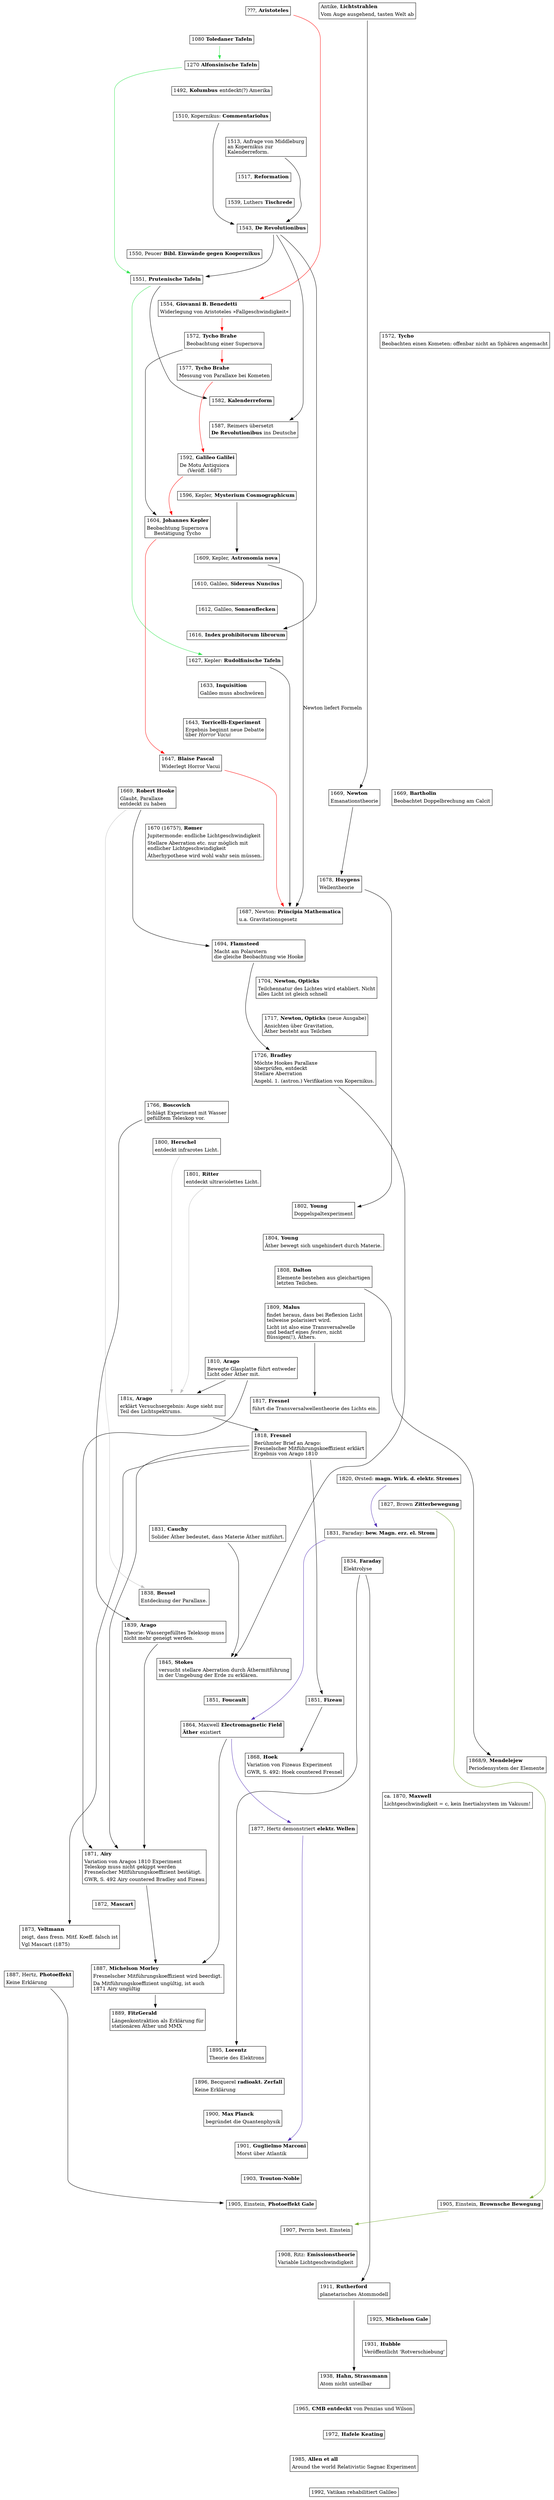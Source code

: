 digraph A {

  node [shape=plaintext];

   j_Aristoteles [ //_{
     label = <
       <table border="1" cellborder="0">
       <tr><td align="left">???, <b>Aristoteles</b></td></tr>
       </table>
     >
   ]; //_}

   j_antike_lichtstrahlen [ //_{
     label = <
       <table border="1" cellborder="0">
       <tr><td align="left">Antike, <b>Lichtstrahlen</b></td></tr>
       <tr><td align="left">Vom Auge ausgehend, tasten Welt ab</td></tr>
       </table>
     >
   ]; //_}

   {rank=same j_Aristoteles j_antike_lichtstrahlen}

   j_1080_Toledaner_Tafeln [ //_{
     label = <
       <table border="1" cellborder="0">
       <tr><td align="left">1080 <b>Toledaner Tafeln</b></td></tr>
       </table>
     >
   ]; //_}

   j_1270_Alfonsinische_Tafeln [ //_{
     label = <
       <table border="1" cellborder="0">
       <tr><td align="left">1270 <b>Alfonsinische Tafeln</b></td></tr>
       </table>
     >
   ]; //_}

   j_1492_Kolumbus [ //_{
     label = <
       <table border="1" cellborder="0">
       <tr><td align="left">1492, <b>Kolumbus</b> entdeckt(?) Amerika</td></tr>
       </table>
     >
   ] //_}

 //_{ 15xx

   j_1510_Commentariolus [ //_{
     label = <
       <table border="1" cellborder="0">
       <tr><td align="left">1510, Kopernikus: <b>Commentariolus</b></td></tr>
       </table>
     >
   ]; //_}

   j_1513_Middelburg [ //_{
     label = <
       <table border="1" cellborder="0">
       <tr><td align="left">1513, Anfrage von Middleburg<br align="left"/>an Kopernikus zur<br align="left"/>Kalenderreform.<br align="left"/></td></tr>
       </table>
     >
   ]; //_}
   
   j_1517_Reformation [ //_{
     label = <
       <table border="1" cellborder="0">
       <tr><td align="left">1517, <b>Reformation</b></td></tr>
       </table>
     >
   ]; //_}

   j_1539_luther [ //_{
     label = <
       <table border="1" cellborder="0">
       <tr><td align="left">1539, Luthers <b>Tischrede</b></td></tr>
       </table>
     >
   ]; //_}

   j_1543_De_Revolutionibus [ //_{
     label = <
       <table border="1" cellborder="0">
       <tr><td align="left">1543, <b>De Revolutionibus</b></td></tr>
       </table>
     >
   ];
   j_1513_Middelburg -> j_1543_De_Revolutionibus;
   j_1510_Commentariolus -> j_1543_De_Revolutionibus;
 //_}

   j_1550_Peucer [ //_{
     label = <
       <table border="1" cellborder="0">
       <tr><td align="left">1550, Peucer <b>Bibl. Einwände gegen Koopernikus</b></td></tr>
       </table>
     >
   ]; //_}

   j_1551_Prutenische_Tafeln [ //_{
     label = <
       <table border="1" cellborder="0">
       <tr><td align="left">1551, <b>Prutenische Tafeln</b></td></tr>
       </table>
     >
   ];
   j_1543_De_Revolutionibus -> j_1551_Prutenische_Tafeln;
 //_}

   j_1554_Benedetti [ //_{
     label = <
       <table border="1" cellborder="0">
       <tr><td align="left">1554, <b>Giovanni B. Benedetti</b></td></tr>
       <tr><td align="left">Widerlegung von Aristoteles »Fallgeschwindigkeit«</td></tr>
       </table>
     >
   ]; //_}

 //_{ 1572
   j_1572_Tycho [ //_{
     label = <
       <table border="1" cellborder="0">
       <tr><td align="left">1572, <b>Tycho</b></td></tr>
       <tr><td align="left">Beobachten einen Kometen: offenbar nicht an Sphären angemacht</td></tr>
       </table>
      >
   ]; //_}

   j_1572_Brahe [ //_{
     label = <
       <table border="1" cellborder="0">
       <tr><td align="left">1572, <b>Tycho Brahe</b></td></tr>
       <tr><td align="left">Beobachtung einer Supernova</td></tr>
       </table>
     >
   ]; //_}

   {rank=same j_1572_Tycho j_1572_Brahe}
 //_}

   j_1577_Brahe [ //_{
     label = <
       <table border="1" cellborder="0">
       <tr><td align="left">1577, <b>Tycho Brahe</b></td></tr>
       <tr><td align="left">Messung von Parallaxe bei Kometen</td></tr>
       </table>
     >
   ]; //_}

   j_1582_Kalenderreform [ //_{
     label = <
       <table border="1" cellborder="0">
       <tr><td align="left">1582, <b>Kalenderreform</b></td></tr>
       </table>
     >
   ];
   j_1551_Prutenische_Tafeln -> j_1582_Kalenderreform;
 //_}

   j_1587_Reimers [ //_{
     label = <
       <table border="1" cellborder="0">
       <tr><td align="left">1587, Reimers übersetzt</td></tr>
       <tr><td align="left"><b>De Revolutionibus</b> ins Deutsche</td></tr>
       </table>
     >
   ];
   j_1543_De_Revolutionibus -> j_1587_Reimers;
 //_}

   j_1592_De_Motu [ //_{
     label = <
       <table border="1" cellborder="0">
       <tr><td align="left">1592, <b>Galileo Galilei</b></td></tr>
       <tr><td align="left">De Motu Antiquiora<br align="left"/>(Veröff. 1687)</td></tr>
       </table>
     >
   ]; //_}

   j_1596_Mysterium_Cosmographicum [ //_{
     label = <
       <table border="1" cellborder="0">
       <tr><td align="left">1596, Kepler, <b>Mysterium Cosmographicum</b></td></tr>
       </table>
     >
   ]; //_}

 //_}

 //_{ 16xx

   j_1604_Kepler [ //_{
     label = <
       <table border="1" cellborder="0">
       <tr><td align="left">1604, <b>Johannes Kepler</b></td></tr>
       <tr><td align="left">Beobachtung Supernova<br align="left"/>Bestätigung Tycho</td></tr>
       </table>
     >
   ];
   j_1572_Brahe -> j_1604_Kepler;
   //_}

   j_1609_Astronomia_nova [ //_{
     label = <
       <table border="1" cellborder="0">
       <tr><td align="left">1609, Kepler, <b>Astronomia nova</b></td></tr>
       </table>
     >
   ];
   j_1596_Mysterium_Cosmographicum -> j_1609_Astronomia_nova;
 //_}

   j_1610_sidereus_nuncius [ //_{
     label = <
       <table border="1" cellborder="0">
       <tr><td align="left">1610, Galileo, <b>Sidereus Nuncius</b></td></tr>
       </table>
     >
   ]; //_}

   j_1612_sonnenflecken [ //_{
     label = <
       <table border="1" cellborder="0">
       <tr><td align="left">1612, Galileo, <b>Sonnenflecken</b></td></tr>
       </table>
     >
   ]; //_}

   j_1616_index [ //_{
     label = <
       <table border="1" cellborder="0">
       <tr><td align="left">1616, <b>Index prohibitorum librorum</b></td></tr>
       </table>
     >
   ];
   j_1543_De_Revolutionibus -> j_1616_index;
 //_}

   j_1627_Rudolfinische_Tafeln [ //_{
     label = <
       <table border="1" cellborder="0">
       <tr><td align="left">1627, Kepler: <b>Rudolfinische Tafeln</b></td></tr>
       </table>
     >
   ];
   j_1080_Toledaner_Tafeln -> j_1270_Alfonsinische_Tafeln -> j_1551_Prutenische_Tafeln -> j_1627_Rudolfinische_Tafeln [color="#33e651"]; /* Ephemeriden */
 //_}

   j_1633_Inquisition [ //_{
     label = <
       <table border="1" cellborder="0">
       <tr><td align="left">1633, <b>Inquisition</b></td></tr>
       <tr><td align="left">Galileo muss abschwören</td></tr>
       </table>
     >
   ]; //_}

   j_1643_Torricelli [ //_{
     label = <
       <table border="1" cellborder="0">
       <tr><td align="left">1643, <b>Torricelli-Experiment</b></td></tr>
       <tr><td align="left">Ergebnis beginnt neue Debatte<br align="left"/>über <i>Horror Vacui</i><br align="left"/></td></tr>
       </table>
     >
   ]; //_}

   j_1647_Pascal [ //_{
     label = <
       <table border="1" cellborder="0">
       <tr><td align="left">1647, <b>Blaise Pascal</b></td></tr>
       <tr><td align="left">Widerlegt Horror Vacui</td></tr>
       </table>
     >
   ]; //_}

   //_{ 1699
   j_1669_Hooke [ //_{
     label = <
       <table border="1" cellborder="0">
       <tr><td align="left">1669, <b>Robert Hooke</b></td></tr>
       <tr><td align="left">Glaubt, Parallaxe<br align="left"/>entdeckt zu haben</td></tr>
       </table>
     >
   ]; //_}

   j_1669_Bartholin [ //_{
     label = <
       <table border="1" cellborder="0">
       <tr><td align="left">1669, <b>Bartholin</b></td></tr>
       <tr><td align="left">Beobachtet Doppelbrechung am Calcit</td></tr>
       </table>
     >
   ]; //_}

   j_1669_Newton [ //_{
     label = <
       <table border="1" cellborder="0">
       <tr><td align="left">1669, <b>Newton</b></td></tr>
       <tr><td align="left">Emanationstheorie</td></tr>
       </table>
     >
   ]; //_}
   {rank=same j_1669_Hooke j_1669_Newton j_1669_Bartholin}
 //_}

   j_1670_Roemer [ //_{
     label = <
       <table border="1" cellborder="0">
       <tr><td align="left">1670 (1675?), <b>Rømer</b></td></tr>
       <tr><td align="left">Jupitermonde: endliche Lichtgeschwindigkeit</td></tr>
       <tr><td align="left">Stellare Aberration etc. nur möglich mit<br align="left"/>endlicher Lichtgeschwindigkeit<br align="left"/></td></tr>
       <tr><td align="left">Ätherhypothese wird wohl wahr sein müssen.</td></tr>
       </table>
     >
   ]; //_}

   j_1678_Huygens [ //_{
     label = <
       <table border="1" cellborder="0">
       <tr><td align="left">1678, <b>Huygens</b></td></tr>
       <tr><td align="left">Wellentheorie</td></tr>
       </table>
     >
   ]; //_}

   j_1687_Newton [ //_{
     label = <
       <table border="1" cellborder="0">
       <tr><td align="left">1687, Newton: <b>Principia Mathematica</b></td></tr>
       <tr><td align="left">u.a. Gravitationsgesetz</td></tr>
       </table>
     >
   ];
   j_1609_Astronomia_nova -> j_1687_Newton [ label="Newton liefert Formeln" lblstyle="above, sloped"];
   j_1627_Rudolfinische_Tafeln -> j_1687_Newton; //_}

   j_1694_Flamsteed [ //_{
     label = <
       <table border="1" cellborder="0">
       <tr><td align="left">1694, <b>Flamsteed</b></td></tr>
       <tr><td align="left">Macht am Polarstern<br align="left"/>die gleiche Beobachtung wie Hooke<br align="left"/></td></tr>
       </table>
     >
   ]; //_}

 //_}

 //_{ 17xx

   j_1704_Newton [ //_{
     label = <
       <table border="1" cellborder="0">
       <tr><td align="left">1704, <b>Newton, Opticks</b></td></tr>
       <tr><td align="left">Teilchennatur des Lichtes wird etabliert. Nicht<br align="left"/>alles Licht ist gleich schnell<br align="left"/></td></tr>
       </table>
     >
   ]; //_}

   j_1717_Newton [ //_{
     label = <
       <table border="1" cellborder="0">
       <tr><td align="left">1717, <b>Newton, Opticks</b> (neue Ausgabe)</td></tr>
       <tr><td align="left">Ansichten über Gravitation,<br align="left"/>Äther besteht aus Teilchen<br align="left"/></td></tr>
       </table>
     >
   ]; //_}

   j_1726_Bradley [ //_{
     label = <
       <table border="1" cellborder="0">
       <tr><td align="left">1726, <b>Bradley</b></td></tr>
       <tr><td align="left">Möchte Hookes Parallaxe<br align="left"/>überprüfen, entdeckt<br align="left"/>Stellare Aberration<br align="left"/></td></tr>
       <tr><td align="left">Angebl. 1. (astron.) Verifikation von Kopernikus.</td></tr>
       </table>
     >
   ]; //_}

   j_1766_Boscovitch [ //_{
     label = <
       <table border="1" cellborder="0">
       <tr><td align="left">1766, <b>Boscovich</b></td></tr>
       <tr><td align="left">Schlägt Experiment mit Wasser<br align="left"/>gefülltem Teleskop vor.<br align="left"/></td></tr>
       </table>
     >
   ]; //_}

   j_1800_Herschel [ //_{
     label = <
       <table border="1" cellborder="0">
       <tr><td align="left">1800, <b>Herschel</b></td></tr>
       <tr><td align="left">entdeckt infrarotes Licht.</td></tr>
       </table>
     >
   ]; //_}
 //_}

 //_{ 18xx
 //_{ 1800-
   j_1801_Ritter [ //_{
     label = <
       <table border="1" cellborder="0">
       <tr><td align="left">1801, <b>Ritter</b></td></tr>
       <tr><td align="left">entdeckt ultraviolettes Licht.</td></tr>
       </table>
     >
   ]; //_}

   j_1802_Young [ //_{
     label = <
       <table border="1" cellborder="0">
       <tr><td align="left">1802, <b>Young</b></td></tr>
       <tr><td align="left">Doppelspaltexperiment</td></tr>
       </table>
     >
   ]; //_}

   j_antike_lichtstrahlen -> j_1669_Newton -> j_1678_Huygens -> j_1802_Young; /* Natur des Lichts */

   j_1804_Young [ //_{
     label = <
       <table border="1" cellborder="0">
       <tr><td align="left">1804, <b>Young</b></td></tr>
       <tr><td align="left">Äther bewegt sich ungehindert durch Materie.</td></tr>
       </table>
     >
   ]; //_}

   j_1808_Dalton [ /*  2016-Mettenheim...pdf */ //_{
     label = <
       <table border="1" cellborder="0">
       <tr><td align="left">1808, <b>Dalton</b></td></tr> 
       <tr><td align="left">Elemente bestehen aus gleichartigen<br align="left"/>letzten Teilchen.<br align="left"/></td></tr> 
       </table>
     >
   ]; //_}

   j_1809_Malus [ //_{
     label = <
       <table border="1" cellborder="0">
       <tr><td align="left">1809, <b>Malus</b></td></tr>
       <tr><td align="left">findet heraus, dass bei Reflexion Licht<br align="left"/>teilweise polarisiert wird.<br align="left"/></td></tr>
       <tr><td align="left">Licht ist also eine Transversalwelle<br align="left"/>und bedarf eines <i>festen</i>, nicht<br align="left"/>flüssigen(!), Äthers.<br align="left"/></td></tr>
       </table>
     >
   ]; //_}

   j_1810_Arago [ //_{
     label = <
       <table border="1" cellborder="0">
       <tr><td align="left">1810, <b>Arago</b></td></tr>
       <tr><td align="left">Bewegte Glasplatte führt entweder<br align="left"/>Licht oder Äther mit.<br align="left"/></td></tr>
       </table>
     >
   ]; //_}

   j_181x_Arago [ //_{
     label = <
       <table border="1" cellborder="0">
       <tr><td align="left">181x, <b>Arago</b></td></tr>
       <tr><td align="left">erklärt Versuchsergebnis: Auge sieht nur<br align="left"/>Teil des Lichtspektrums.<br align="left"/></td></tr>
       </table>
     >
   ];
   j_1800_Herschel -> j_181x_Arago [color=grey];
   j_1801_Ritter   -> j_181x_Arago [color=grey];
   j_1810_Arago    -> j_181x_Arago; //_}

   j_1817_Fresnel [ //_{
     label = <
       <table border="1" cellborder="0">
       <tr><td align="left">1817, <b>Fresnel</b></td></tr>
       <tr><td align="left">führt die Transversalwellentheorie des Lichts ein.</td></tr>
       </table>
     >
   ]; //_}

   j_1818_Fresnel [ //_{
     label = <
       <table border="1" cellborder="0">
       <tr><td align="left">1818, <b>Fresnel</b></td></tr>
       <tr><td align="left">Berühmter Brief an Arago:<br align="left"/>Fresnelscher Mitführungskoeffizient erklärt<br align="left"/>Ergebnis von Arago 1810<br align="left"/></td></tr>
       </table>
     >
   ];
   j_181x_Arago -> j_1818_Fresnel; //_}

 //_}
 //_{ 1820-

   j_1820_Orsted [ //_{
     label = <
       <table border="1" cellborder="0">
       <tr><td align="left">1820, Ørsted: <b>magn. Wirk. d. elektr. Stromes</b></td></tr>
       </table>
     >
   ]; //_}

   j_1827_Brown [ //_{
     label = <
       <table border="1" cellborder="0">
       <tr><td align="left">1827, Brown <b>Zitterbewegung</b></td></tr>
       </table>
     >
   ]; //_}

   j_1831_Cauchy [ //_{
     label = <
       <table border="1" cellborder="0">
       <tr><td align="left">1831, <b>Cauchy</b></td></tr>
       <tr><td align="left">Solider Äther bedeutet, dass Materie Äther mitführt.</td></tr>
       </table>
     >
   ]; //_}

   j_1831_Faraday [ //_{
     label = <
       <table border="1" cellborder="0">
       <tr><td align="left">1831, Faraday: <b>bew. Magn. erz. el. Strom</b></td></tr>
       </table>
     >
   ]; //_}
   {rank=same j_1831_Faraday j_1831_Cauchy}

   j_1834_Faraday [ /*  2016-Mettenheim...pdf */ //_{
     label = <
       <table border="1" cellborder="0">
       <tr><td align="left">1834, <b>Faraday</b></td></tr> 
       <tr><td align="left">Elektrolyse</td></tr> 
       </table>
     >
   ]; //_}

   j_1838_Bessel [ //_{
     label = <
       <table border="1" cellborder="0">
       <tr><td align="left">1838, <b>Bessel</b></td></tr>
       <tr><td align="left">Entdeckung der Parallaxe.</td></tr>
       </table>
     >
   ]; //_}

   j_1839_Arago [ //_{
     label = <
       <table border="1" cellborder="0">
       <tr><td align="left">1839, <b>Arago</b></td></tr>
       <tr><td align="left">Theorie: Wassergefülltes Teleksop muss<br align="left"/>nicht mehr geneigt werden.<br align="left"/></td></tr>
       </table>
     >
   ]; //_}
 //_}
 //_{ 1840- 

   j_1845_Stokes [ //_{
     label = <
       <table border="1" cellborder="0">
       <tr><td align="left">1845, <b>Stokes</b></td></tr>
       <tr><td align="left">versucht stellare Aberration durch Äthermitführung<br align="left"/>in der Umgebung der Erde zu erklären.<br align="left"/></td></tr>
       </table>
     >
   ];
   j_1831_Cauchy -> j_1845_Stokes;
   //_}

   j_1851_Fizeau [ //_{
     label = <
       <table border="1" cellborder="0">
       <tr><td align="left">1851, <b>Fizeau</b></td></tr>
       </table>
     >
   ]; //_}

   j_1851_Foucault [ //_{
     label = <
       <table border="1" cellborder="0">
       <tr><td align="left">1851, <b>Foucault</b></td></tr>
       </table>
     >
   ]; //_}
   {rank=same j_1851_Fizeau j_1851_Foucault}

   j_1864_Maxwell_Electromagnetic_Field [ //_{
     label = <
       <table border="1" cellborder="0">
       <tr><td align="left">1864, Maxwell <b>Electromagnetic Field</b></td></tr>
       <tr><td align="left"><b>Äther</b> existiert</td></tr>
       </table>
     >
   ]; 
   
   //_}

   j_1868_Hoek [ //_{
     label = <
       <table border="1" cellborder="0">
       <tr><td align="left">1868, <b>Hoek</b></td></tr>
       <tr><td align="left">Variation von Fizeaus Experiment</td></tr>
       <tr><td align="left">GWR, S. 492: Hoek countered Fresnel</td></tr>
       </table>
     >
   ]; //_}

   j_1868_Mendelejew [ /*  2016-Mettenheim...pdf */ //_{
     label = <
       <table border="1" cellborder="0">
       <tr><td align="left">1868/9, <b>Mendelejew</b></td></tr> 
       <tr><td align="left">Periodensystem der Elemente</td></tr> 
       </table>
     >
   ]; //_}
   {rank=same j_1868_Mendelejew j_1868_Hoek }

   j_1870_Maxwell [ //_{
     label = <
       <table border="1" cellborder="0">
       <tr><td align="left">ca. 1870, <b>Maxwell</b></td></tr>
       <tr><td align="left">Lichtgeschwindigkeit = c, kein Inertialsystem im Vakuum!</td></tr>
       </table>
      >
   ]; //_}

   j_1808_Dalton -> j_1868_Mendelejew;
 //_}
 //_{ 1860-
   j_1871_Airy [ //_{
     label = <
       <table border="1" cellborder="0">
       <tr><td align="left">1871, <b>Airy</b></td></tr>
       <tr><td align="left">Variation von Aragos 1810 Experiment<br align="left"/>Teleskop muss nicht gekippt werden<br align="left"/>Fresnelscher Mitführungskoeffizient bestätigt.<br align="left"/></td></tr>
       <tr><td align="left">GWR, S. 492 Airy countered Bradley and Fizeau</td></tr>
       </table>
     >
   ]; //_}

   j_1872_Mascart [ //_{
     label = <
       <table border="1" cellborder="0">
       <tr><td align="left">1872, <b>Mascart</b></td></tr>
       </table>
     >
   ]; //_}

   j_1873_Veltmann [ //_{
     label = <
       <table border="1" cellborder="0">
       <tr><td align="left">1873, <b>Veltmann</b></td></tr>
       <tr><td align="left">zeigt, dass fresn. Mitf. Koeff. falsch ist</td></tr>
       <tr><td align="left">Vgl Mascart (1875)</td></tr>
       </table>
     >
   ];
   j_1818_Fresnel -> j_1873_Veltmann; //_}

   j_1877_Hertz [ //_{
     label = <
       <table border="1" cellborder="0">
       <tr><td align="left">1877, Hertz demonstriert <b>elektr. Wellen</b></td></tr>
       </table>
     >
   ];
   
   //_}

   j_1887_MM [ //_{
     label = <
       <table border="1" cellborder="0">
       <tr><td align="left">1887, <b>Michelson Morley</b></td></tr>
       <tr><td align="left">Fresnelscher Mitführungskoeffizient wird beerdigt.</td></tr>
       <tr><td align="left">Da Mitführungskoeffizient ungültig, ist auch<br align="left"/>1871 Airy ungültig<br align="left"/></td></tr>
       </table>
     >
   ];

   j_1864_Maxwell_Electromagnetic_Field -> j_1887_MM;
   
   //_}

   j_1887_Hertz_Photoeffekt [ //_{
     label = <
       <table border="1" cellborder="0">
       <tr><td align="left">1887, Hertz, <b>Photoeffekt</b></td></tr>
       <tr><td align="left">Keine Erklärung</td></tr>
       </table>
     >
   ]; //_}
   
   {rank=same j_1887_Hertz_Photoeffekt j_1887_MM}

   j_1889_FitzGerald [ //_{
     label = <
       <table border="1" cellborder="0">
       <tr><td align="left">1889, <b>FitzGerald</b></td></tr>
       <tr><td align="left">Längenkontraktion als Erklärung für<br align="left"/>stationären Äther und MMX<br align="left"/></td></tr>
       </table>
      >
   ]; //_}

   j_1895_Lorentz [ /*  2016-Mettenheim...pdf */ //_{
     label = <
       <table border="1" cellborder="0">
       <tr><td align="left">1895, <b>Lorentz</b></td></tr> 
       <tr><td align="left">Theorie des Elektrons</td></tr> 
       </table>
     >
   ];
   j_1834_Faraday -> j_1895_Lorentz; //_}

   j_1896_Becquerel [ //_{
     label = <
       <table border="1" cellborder="0">
       <tr><td align="left">1896, Becquerel <b>radioakt. Zerfall</b></td></tr>
       <tr><td align="left">Keine Erklärung</td></tr>
       </table>
     >
    ]; //_}
 //_}

 //_}

 //_{ 19xx

   j_1900_Planck [ //_{
     label = <
       <table border="1" cellborder="0">
       <tr><td align="left">1900, <b>Max Planck</b></td></tr>
       <tr><td align="left">begründet die Quantenphysik</td></tr>
       </table>
     >
   ]; //_}
  
   j_1901_Marconi [ //_{
     label = <
       <table border="1" cellborder="0">
       <tr><td align="left">1901, <b>Guglielmo Marconi</b></td></tr>
       <tr><td align="left">Morst über Atlantik</td></tr>
       </table>
     >
   ]; 
   
   j_1820_Orsted -> j_1831_Faraday -> j_1864_Maxwell_Electromagnetic_Field -> j_1877_Hertz -> j_1901_Marconi [color="#5533b7"];
   //_}

   j_1903_Trouton_Noble [ //_{
     label = <
       <table border="1" cellborder="0">
       <tr><td align="left">1903, <b>Trouton-Noble</b></td></tr>
       </table>
     >
   ]; //_}

   j_1905_Einstein_Photoeffekt [ //_{
     label = <
       <table border="1" cellborder="0">
       <tr><td align="left">1905, Einstein, <b>Photoeffekt Gale</b></td></tr>
       </table>
     >
    ];
    j_1887_Hertz_Photoeffekt -> j_1905_Einstein_Photoeffekt;
    
    //_}

   j_1905_Einstein_Brown [ //_{
     label = <
       <table border="1" cellborder="0">
       <tr><td align="left">1905, Einstein, <b>Brownsche Bewegung</b></td></tr>
       </table>
     >
    ];

    //_}
    {rank=same j_1905_Einstein_Brown j_1905_Einstein_Photoeffekt }


   j_1907_Perrin [ //_{
     label = <
       <table border="1" cellborder="0">
       <tr><td align="left">1907, Perrin best. Einstein</td></tr>
       </table>
     >
    ];

    j_1827_Brown -> j_1905_Einstein_Brown -> j_1907_Perrin [color="#77aa33"];
  //_}

   j_1908_Ritz [ //_{
     label = <
       <table border="1" cellborder="0">
       <tr><td align="left">1908, Ritz: <b>Emissionstheorie</b></td></tr>
       <tr><td align="left">Variable Lichtgeschwindigkeit</td></tr>
       </table>
     >
    ];

  //_}

   j_1925_Michelson_Gale [ //_{
     label = <
       <table border="1" cellborder="0">
       <tr><td align="left">1925, <b>Michelson Gale</b></td></tr>
       </table>
     >
    ]; //_}

   j_1965_CMB_entdeckt [ //_{
     label = <
       <table border="1" cellborder="0">
       <tr><td align="left">1965, <b>CMB entdeckt</b> von Penzias und Wilson</td></tr>
       </table>
     >
   ]; //_}

   j_1972_Hafele_Keating [ //_{
     label = <
       <table border="1" cellborder="0">
       <tr><td align="left">1972, <b>Hafele Keating</b></td></tr>
       </table>
     >
   ]; //_}

   j_1911_Rutherford [ /*  2016-Mettenheim...pdf */ //_{
     label = <
       <table border="1" cellborder="0">
       <tr><td align="left">1911, <b>Rutherford</b></td></tr> 
       <tr><td align="left">planetarisches Atommodell</td></tr> 
       </table>
     >
   ];
   j_1834_Faraday -> j_1911_Rutherford; //_}

   j_1931_Hubble [ //_{
     label = <
       <table border="1" cellborder="0">
       <tr><td align="left">1931, <b>Hubble</b></td></tr>
       <tr><td align="left">Veröffentlicht 'Rotverschiebung'</td></tr>
       </table>
     >
   ]; //_}

   j_1985_Allan_et_al [ //_{
     label = <
       <table border="1" cellborder="0">
       <tr><td align="left">1985, <b>Allen et all</b></td></tr>
       <tr><td align="left">Around the world Relativistic Sagnac Experiment</td></tr>
       </table>
      >
   ]; //_}

   j_1938_Hahn_Strassmann [ /*  2016-Mettenheim...pdf */ //_{
     label = <
       <table border="1" cellborder="0">
       <tr><td align="left">1938, <b>Hahn, Strassmann</b></td></tr> 
       <tr><td align="left">Atom nicht unteilbar</td></tr> 
       </table>
     >
   ]; //_}

   j_1992_vatikan [  //_{
     label = <
       <table border="1" cellborder="0">
       <tr><td align="left">1992, Vatikan rehabilitiert Galileo</td></tr> 
       </table>
     >
   ]; //_}

 //_}
  
   j_1887_MM->j_1889_FitzGerald;

   /* Widerlegungen von Aristoteles */
   j_Aristoteles -> j_1554_Benedetti -> j_1572_Brahe -> j_1577_Brahe -> j_1592_De_Motu ->
   j_1604_Kepler -> j_1647_Pascal -> j_1687_Newton [color=red];

   j_1911_Rutherford -> j_1938_Hahn_Strassmann;

   j_1669_Hooke -> j_1694_Flamsteed-> j_1726_Bradley;

   j_1726_Bradley -> j_1845_Stokes;

   j_1669_Hooke -> j_1838_Bessel [color=grey];

   j_1810_Arago -> j_1871_Airy;
   j_1818_Fresnel -> j_1851_Fizeau -> j_1868_Hoek;


   j_1766_Boscovitch-> j_1839_Arago -> j_1871_Airy;

   j_1809_Malus -> j_1817_Fresnel;

   j_1818_Fresnel -> j_1871_Airy -> j_1887_MM;




   j_Aristoteles -> j_1080_Toledaner_Tafeln -> j_1270_Alfonsinische_Tafeln -> j_1492_Kolumbus -> j_1510_Commentariolus -> j_1513_Middelburg -> j_1517_Reformation -> j_1539_luther -> j_1543_De_Revolutionibus -> j_1550_Peucer -> j_1551_Prutenische_Tafeln -> j_1554_Benedetti -> j_1572_Brahe ->
   j_1577_Brahe -> j_1582_Kalenderreform -> j_1587_Reimers -> 
   j_1592_De_Motu -> j_1596_Mysterium_Cosmographicum -> j_1604_Kepler -> j_1609_Astronomia_nova -> j_1610_sidereus_nuncius -> j_1612_sonnenflecken -> j_1616_index -> j_1627_Rudolfinische_Tafeln -> j_1633_Inquisition -> j_1643_Torricelli -> j_1647_Pascal ->
   j_1669_Hooke -> j_1670_Roemer -> j_1678_Huygens -> j_1687_Newton -> j_1694_Flamsteed -> j_1704_Newton -> j_1717_Newton -> j_1726_Bradley -> j_1766_Boscovitch -> j_1800_Herschel ->
   j_1801_Ritter -> j_1802_Young -> j_1804_Young -> j_1808_Dalton -> j_1809_Malus ->
   j_1810_Arago-> j_1817_Fresnel -> j_1818_Fresnel -> j_1820_Orsted -> j_1827_Brown -> j_1831_Faraday -> j_1834_Faraday -> j_1838_Bessel -> j_1839_Arago -> j_1845_Stokes -> j_1851_Foucault ->
   j_1864_Maxwell_Electromagnetic_Field -> j_1868_Hoek -> j_1868_Mendelejew -> j_1870_Maxwell -> j_1877_Hertz -> 
   j_1871_Airy -> j_1872_Mascart -> j_1873_Veltmann -> j_1887_Hertz_Photoeffekt -> j_1887_MM -> j_1889_FitzGerald -> j_1895_Lorentz -> j_1896_Becquerel -> j_1900_Planck -> j_1901_Marconi -> j_1903_Trouton_Noble ->
   j_1905_Einstein_Photoeffekt -> j_1907_Perrin -> j_1908_Ritz -> j_1911_Rutherford -> j_1925_Michelson_Gale -> j_1931_Hubble -> j_1938_Hahn_Strassmann ->
   j_1965_CMB_entdeckt -> j_1972_Hafele_Keating -> j_1985_Allan_et_al -> j_1992_vatikan
   [style=invisible arrowhead=none];




}
